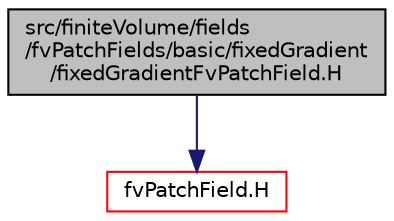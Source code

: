 digraph "src/finiteVolume/fields/fvPatchFields/basic/fixedGradient/fixedGradientFvPatchField.H"
{
  bgcolor="transparent";
  edge [fontname="Helvetica",fontsize="10",labelfontname="Helvetica",labelfontsize="10"];
  node [fontname="Helvetica",fontsize="10",shape=record];
  Node1 [label="src/finiteVolume/fields\l/fvPatchFields/basic/fixedGradient\l/fixedGradientFvPatchField.H",height=0.2,width=0.4,color="black", fillcolor="grey75", style="filled", fontcolor="black"];
  Node1 -> Node2 [color="midnightblue",fontsize="10",style="solid",fontname="Helvetica"];
  Node2 [label="fvPatchField.H",height=0.2,width=0.4,color="red",URL="$a05514.html"];
}
